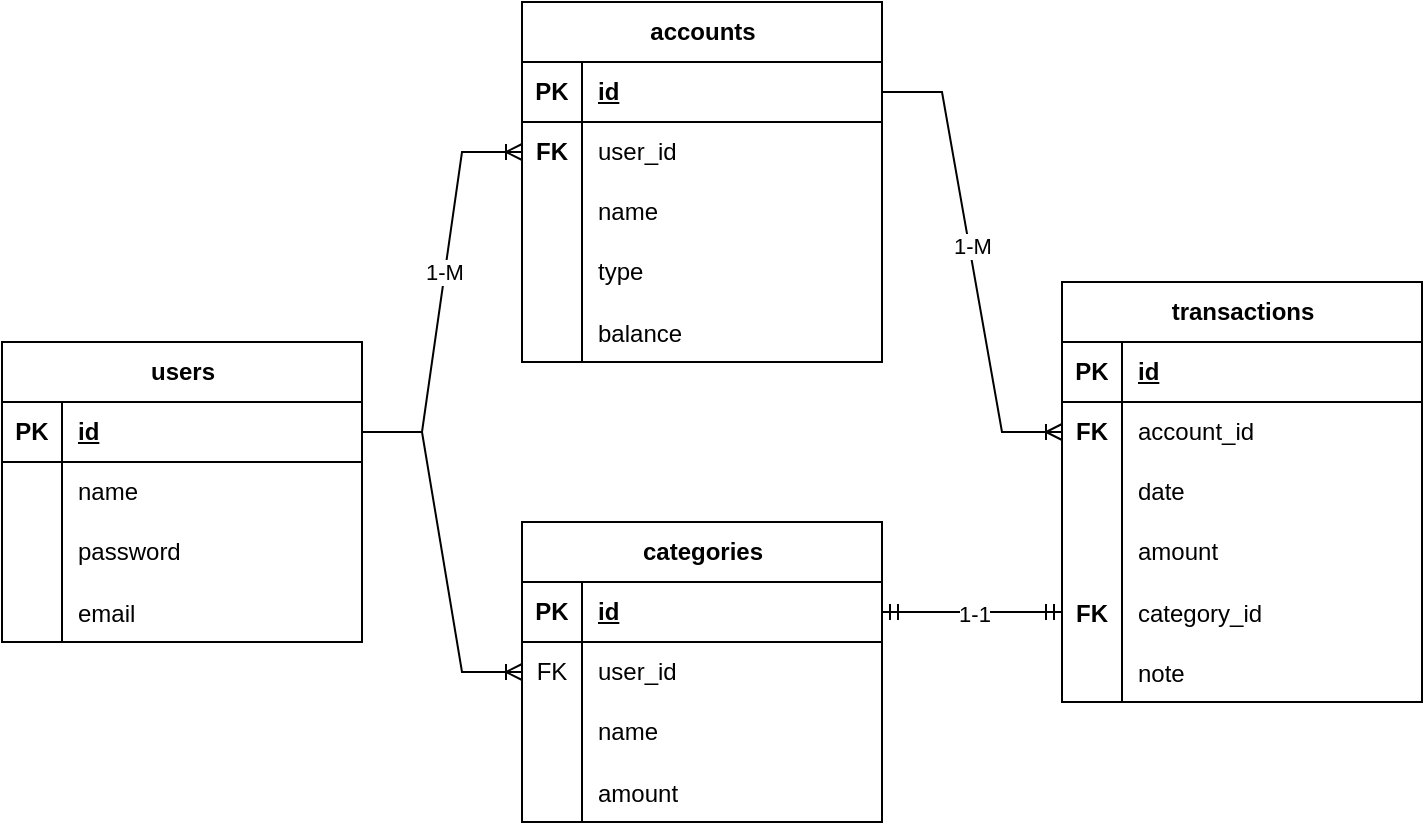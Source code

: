 <mxfile version="22.1.2" type="device">
  <diagram name="Page-1" id="hWsWCmL3BhhXuFz105gK">
    <mxGraphModel dx="794" dy="788" grid="1" gridSize="10" guides="1" tooltips="1" connect="1" arrows="1" fold="1" page="1" pageScale="1" pageWidth="850" pageHeight="1100" math="0" shadow="0">
      <root>
        <mxCell id="0" />
        <mxCell id="1" parent="0" />
        <mxCell id="BQCC66jRZ4e-J_KT047X-14" value="users" style="shape=table;startSize=30;container=1;collapsible=1;childLayout=tableLayout;fixedRows=1;rowLines=0;fontStyle=1;align=center;resizeLast=1;html=1;" parent="1" vertex="1">
          <mxGeometry x="60" y="450" width="180" height="150" as="geometry" />
        </mxCell>
        <mxCell id="BQCC66jRZ4e-J_KT047X-15" value="" style="shape=tableRow;horizontal=0;startSize=0;swimlaneHead=0;swimlaneBody=0;fillColor=none;collapsible=0;dropTarget=0;points=[[0,0.5],[1,0.5]];portConstraint=eastwest;top=0;left=0;right=0;bottom=1;" parent="BQCC66jRZ4e-J_KT047X-14" vertex="1">
          <mxGeometry y="30" width="180" height="30" as="geometry" />
        </mxCell>
        <mxCell id="BQCC66jRZ4e-J_KT047X-16" value="PK" style="shape=partialRectangle;connectable=0;fillColor=none;top=0;left=0;bottom=0;right=0;fontStyle=1;overflow=hidden;whiteSpace=wrap;html=1;" parent="BQCC66jRZ4e-J_KT047X-15" vertex="1">
          <mxGeometry width="30" height="30" as="geometry">
            <mxRectangle width="30" height="30" as="alternateBounds" />
          </mxGeometry>
        </mxCell>
        <mxCell id="BQCC66jRZ4e-J_KT047X-17" value="id" style="shape=partialRectangle;connectable=0;fillColor=none;top=0;left=0;bottom=0;right=0;align=left;spacingLeft=6;fontStyle=5;overflow=hidden;whiteSpace=wrap;html=1;" parent="BQCC66jRZ4e-J_KT047X-15" vertex="1">
          <mxGeometry x="30" width="150" height="30" as="geometry">
            <mxRectangle width="150" height="30" as="alternateBounds" />
          </mxGeometry>
        </mxCell>
        <mxCell id="BQCC66jRZ4e-J_KT047X-18" value="" style="shape=tableRow;horizontal=0;startSize=0;swimlaneHead=0;swimlaneBody=0;fillColor=none;collapsible=0;dropTarget=0;points=[[0,0.5],[1,0.5]];portConstraint=eastwest;top=0;left=0;right=0;bottom=0;" parent="BQCC66jRZ4e-J_KT047X-14" vertex="1">
          <mxGeometry y="60" width="180" height="30" as="geometry" />
        </mxCell>
        <mxCell id="BQCC66jRZ4e-J_KT047X-19" value="" style="shape=partialRectangle;connectable=0;fillColor=none;top=0;left=0;bottom=0;right=0;editable=1;overflow=hidden;whiteSpace=wrap;html=1;" parent="BQCC66jRZ4e-J_KT047X-18" vertex="1">
          <mxGeometry width="30" height="30" as="geometry">
            <mxRectangle width="30" height="30" as="alternateBounds" />
          </mxGeometry>
        </mxCell>
        <mxCell id="BQCC66jRZ4e-J_KT047X-20" value="name" style="shape=partialRectangle;connectable=0;fillColor=none;top=0;left=0;bottom=0;right=0;align=left;spacingLeft=6;overflow=hidden;whiteSpace=wrap;html=1;" parent="BQCC66jRZ4e-J_KT047X-18" vertex="1">
          <mxGeometry x="30" width="150" height="30" as="geometry">
            <mxRectangle width="150" height="30" as="alternateBounds" />
          </mxGeometry>
        </mxCell>
        <mxCell id="BQCC66jRZ4e-J_KT047X-21" value="" style="shape=tableRow;horizontal=0;startSize=0;swimlaneHead=0;swimlaneBody=0;fillColor=none;collapsible=0;dropTarget=0;points=[[0,0.5],[1,0.5]];portConstraint=eastwest;top=0;left=0;right=0;bottom=0;" parent="BQCC66jRZ4e-J_KT047X-14" vertex="1">
          <mxGeometry y="90" width="180" height="30" as="geometry" />
        </mxCell>
        <mxCell id="BQCC66jRZ4e-J_KT047X-22" value="" style="shape=partialRectangle;connectable=0;fillColor=none;top=0;left=0;bottom=0;right=0;editable=1;overflow=hidden;whiteSpace=wrap;html=1;" parent="BQCC66jRZ4e-J_KT047X-21" vertex="1">
          <mxGeometry width="30" height="30" as="geometry">
            <mxRectangle width="30" height="30" as="alternateBounds" />
          </mxGeometry>
        </mxCell>
        <mxCell id="BQCC66jRZ4e-J_KT047X-23" value="password" style="shape=partialRectangle;connectable=0;fillColor=none;top=0;left=0;bottom=0;right=0;align=left;spacingLeft=6;overflow=hidden;whiteSpace=wrap;html=1;" parent="BQCC66jRZ4e-J_KT047X-21" vertex="1">
          <mxGeometry x="30" width="150" height="30" as="geometry">
            <mxRectangle width="150" height="30" as="alternateBounds" />
          </mxGeometry>
        </mxCell>
        <mxCell id="BQCC66jRZ4e-J_KT047X-30" value="" style="shape=tableRow;horizontal=0;startSize=0;swimlaneHead=0;swimlaneBody=0;fillColor=none;collapsible=0;dropTarget=0;points=[[0,0.5],[1,0.5]];portConstraint=eastwest;top=0;left=0;right=0;bottom=0;" parent="BQCC66jRZ4e-J_KT047X-14" vertex="1">
          <mxGeometry y="120" width="180" height="30" as="geometry" />
        </mxCell>
        <mxCell id="BQCC66jRZ4e-J_KT047X-31" value="" style="shape=partialRectangle;connectable=0;fillColor=none;top=0;left=0;bottom=0;right=0;editable=1;overflow=hidden;" parent="BQCC66jRZ4e-J_KT047X-30" vertex="1">
          <mxGeometry width="30" height="30" as="geometry">
            <mxRectangle width="30" height="30" as="alternateBounds" />
          </mxGeometry>
        </mxCell>
        <mxCell id="BQCC66jRZ4e-J_KT047X-32" value="email" style="shape=partialRectangle;connectable=0;fillColor=none;top=0;left=0;bottom=0;right=0;align=left;spacingLeft=6;overflow=hidden;" parent="BQCC66jRZ4e-J_KT047X-30" vertex="1">
          <mxGeometry x="30" width="150" height="30" as="geometry">
            <mxRectangle width="150" height="30" as="alternateBounds" />
          </mxGeometry>
        </mxCell>
        <mxCell id="BQCC66jRZ4e-J_KT047X-46" value="accounts&lt;br&gt;" style="shape=table;startSize=30;container=1;collapsible=1;childLayout=tableLayout;fixedRows=1;rowLines=0;fontStyle=1;align=center;resizeLast=1;html=1;" parent="1" vertex="1">
          <mxGeometry x="320" y="280" width="180" height="180" as="geometry" />
        </mxCell>
        <mxCell id="BQCC66jRZ4e-J_KT047X-47" value="" style="shape=tableRow;horizontal=0;startSize=0;swimlaneHead=0;swimlaneBody=0;fillColor=none;collapsible=0;dropTarget=0;points=[[0,0.5],[1,0.5]];portConstraint=eastwest;top=0;left=0;right=0;bottom=1;" parent="BQCC66jRZ4e-J_KT047X-46" vertex="1">
          <mxGeometry y="30" width="180" height="30" as="geometry" />
        </mxCell>
        <mxCell id="BQCC66jRZ4e-J_KT047X-48" value="PK" style="shape=partialRectangle;connectable=0;fillColor=none;top=0;left=0;bottom=0;right=0;fontStyle=1;overflow=hidden;whiteSpace=wrap;html=1;" parent="BQCC66jRZ4e-J_KT047X-47" vertex="1">
          <mxGeometry width="30" height="30" as="geometry">
            <mxRectangle width="30" height="30" as="alternateBounds" />
          </mxGeometry>
        </mxCell>
        <mxCell id="BQCC66jRZ4e-J_KT047X-49" value="id" style="shape=partialRectangle;connectable=0;fillColor=none;top=0;left=0;bottom=0;right=0;align=left;spacingLeft=6;fontStyle=5;overflow=hidden;whiteSpace=wrap;html=1;" parent="BQCC66jRZ4e-J_KT047X-47" vertex="1">
          <mxGeometry x="30" width="150" height="30" as="geometry">
            <mxRectangle width="150" height="30" as="alternateBounds" />
          </mxGeometry>
        </mxCell>
        <mxCell id="BQCC66jRZ4e-J_KT047X-50" value="" style="shape=tableRow;horizontal=0;startSize=0;swimlaneHead=0;swimlaneBody=0;fillColor=none;collapsible=0;dropTarget=0;points=[[0,0.5],[1,0.5]];portConstraint=eastwest;top=0;left=0;right=0;bottom=0;" parent="BQCC66jRZ4e-J_KT047X-46" vertex="1">
          <mxGeometry y="60" width="180" height="30" as="geometry" />
        </mxCell>
        <mxCell id="BQCC66jRZ4e-J_KT047X-51" value="&lt;b&gt;FK&lt;/b&gt;" style="shape=partialRectangle;connectable=0;fillColor=none;top=0;left=0;bottom=0;right=0;editable=1;overflow=hidden;whiteSpace=wrap;html=1;" parent="BQCC66jRZ4e-J_KT047X-50" vertex="1">
          <mxGeometry width="30" height="30" as="geometry">
            <mxRectangle width="30" height="30" as="alternateBounds" />
          </mxGeometry>
        </mxCell>
        <mxCell id="BQCC66jRZ4e-J_KT047X-52" value="user_id" style="shape=partialRectangle;connectable=0;fillColor=none;top=0;left=0;bottom=0;right=0;align=left;spacingLeft=6;overflow=hidden;whiteSpace=wrap;html=1;" parent="BQCC66jRZ4e-J_KT047X-50" vertex="1">
          <mxGeometry x="30" width="150" height="30" as="geometry">
            <mxRectangle width="150" height="30" as="alternateBounds" />
          </mxGeometry>
        </mxCell>
        <mxCell id="BQCC66jRZ4e-J_KT047X-53" value="" style="shape=tableRow;horizontal=0;startSize=0;swimlaneHead=0;swimlaneBody=0;fillColor=none;collapsible=0;dropTarget=0;points=[[0,0.5],[1,0.5]];portConstraint=eastwest;top=0;left=0;right=0;bottom=0;" parent="BQCC66jRZ4e-J_KT047X-46" vertex="1">
          <mxGeometry y="90" width="180" height="30" as="geometry" />
        </mxCell>
        <mxCell id="BQCC66jRZ4e-J_KT047X-54" value="" style="shape=partialRectangle;connectable=0;fillColor=none;top=0;left=0;bottom=0;right=0;editable=1;overflow=hidden;whiteSpace=wrap;html=1;" parent="BQCC66jRZ4e-J_KT047X-53" vertex="1">
          <mxGeometry width="30" height="30" as="geometry">
            <mxRectangle width="30" height="30" as="alternateBounds" />
          </mxGeometry>
        </mxCell>
        <mxCell id="BQCC66jRZ4e-J_KT047X-55" value="name" style="shape=partialRectangle;connectable=0;fillColor=none;top=0;left=0;bottom=0;right=0;align=left;spacingLeft=6;overflow=hidden;whiteSpace=wrap;html=1;" parent="BQCC66jRZ4e-J_KT047X-53" vertex="1">
          <mxGeometry x="30" width="150" height="30" as="geometry">
            <mxRectangle width="150" height="30" as="alternateBounds" />
          </mxGeometry>
        </mxCell>
        <mxCell id="BQCC66jRZ4e-J_KT047X-56" value="" style="shape=tableRow;horizontal=0;startSize=0;swimlaneHead=0;swimlaneBody=0;fillColor=none;collapsible=0;dropTarget=0;points=[[0,0.5],[1,0.5]];portConstraint=eastwest;top=0;left=0;right=0;bottom=0;" parent="BQCC66jRZ4e-J_KT047X-46" vertex="1">
          <mxGeometry y="120" width="180" height="30" as="geometry" />
        </mxCell>
        <mxCell id="BQCC66jRZ4e-J_KT047X-57" value="" style="shape=partialRectangle;connectable=0;fillColor=none;top=0;left=0;bottom=0;right=0;editable=1;overflow=hidden;whiteSpace=wrap;html=1;" parent="BQCC66jRZ4e-J_KT047X-56" vertex="1">
          <mxGeometry width="30" height="30" as="geometry">
            <mxRectangle width="30" height="30" as="alternateBounds" />
          </mxGeometry>
        </mxCell>
        <mxCell id="BQCC66jRZ4e-J_KT047X-58" value="type" style="shape=partialRectangle;connectable=0;fillColor=none;top=0;left=0;bottom=0;right=0;align=left;spacingLeft=6;overflow=hidden;whiteSpace=wrap;html=1;" parent="BQCC66jRZ4e-J_KT047X-56" vertex="1">
          <mxGeometry x="30" width="150" height="30" as="geometry">
            <mxRectangle width="150" height="30" as="alternateBounds" />
          </mxGeometry>
        </mxCell>
        <mxCell id="BQCC66jRZ4e-J_KT047X-59" value="" style="shape=tableRow;horizontal=0;startSize=0;swimlaneHead=0;swimlaneBody=0;fillColor=none;collapsible=0;dropTarget=0;points=[[0,0.5],[1,0.5]];portConstraint=eastwest;top=0;left=0;right=0;bottom=0;" parent="BQCC66jRZ4e-J_KT047X-46" vertex="1">
          <mxGeometry y="150" width="180" height="30" as="geometry" />
        </mxCell>
        <mxCell id="BQCC66jRZ4e-J_KT047X-60" value="" style="shape=partialRectangle;connectable=0;fillColor=none;top=0;left=0;bottom=0;right=0;editable=1;overflow=hidden;" parent="BQCC66jRZ4e-J_KT047X-59" vertex="1">
          <mxGeometry width="30" height="30" as="geometry">
            <mxRectangle width="30" height="30" as="alternateBounds" />
          </mxGeometry>
        </mxCell>
        <mxCell id="BQCC66jRZ4e-J_KT047X-61" value="balance" style="shape=partialRectangle;connectable=0;fillColor=none;top=0;left=0;bottom=0;right=0;align=left;spacingLeft=6;overflow=hidden;" parent="BQCC66jRZ4e-J_KT047X-59" vertex="1">
          <mxGeometry x="30" width="150" height="30" as="geometry">
            <mxRectangle width="150" height="30" as="alternateBounds" />
          </mxGeometry>
        </mxCell>
        <mxCell id="BQCC66jRZ4e-J_KT047X-62" value="transactions" style="shape=table;startSize=30;container=1;collapsible=1;childLayout=tableLayout;fixedRows=1;rowLines=0;fontStyle=1;align=center;resizeLast=1;html=1;" parent="1" vertex="1">
          <mxGeometry x="590" y="420" width="180" height="210" as="geometry" />
        </mxCell>
        <mxCell id="BQCC66jRZ4e-J_KT047X-63" value="" style="shape=tableRow;horizontal=0;startSize=0;swimlaneHead=0;swimlaneBody=0;fillColor=none;collapsible=0;dropTarget=0;points=[[0,0.5],[1,0.5]];portConstraint=eastwest;top=0;left=0;right=0;bottom=1;" parent="BQCC66jRZ4e-J_KT047X-62" vertex="1">
          <mxGeometry y="30" width="180" height="30" as="geometry" />
        </mxCell>
        <mxCell id="BQCC66jRZ4e-J_KT047X-64" value="PK" style="shape=partialRectangle;connectable=0;fillColor=none;top=0;left=0;bottom=0;right=0;fontStyle=1;overflow=hidden;whiteSpace=wrap;html=1;" parent="BQCC66jRZ4e-J_KT047X-63" vertex="1">
          <mxGeometry width="30" height="30" as="geometry">
            <mxRectangle width="30" height="30" as="alternateBounds" />
          </mxGeometry>
        </mxCell>
        <mxCell id="BQCC66jRZ4e-J_KT047X-65" value="id" style="shape=partialRectangle;connectable=0;fillColor=none;top=0;left=0;bottom=0;right=0;align=left;spacingLeft=6;fontStyle=5;overflow=hidden;whiteSpace=wrap;html=1;" parent="BQCC66jRZ4e-J_KT047X-63" vertex="1">
          <mxGeometry x="30" width="150" height="30" as="geometry">
            <mxRectangle width="150" height="30" as="alternateBounds" />
          </mxGeometry>
        </mxCell>
        <mxCell id="BQCC66jRZ4e-J_KT047X-66" value="" style="shape=tableRow;horizontal=0;startSize=0;swimlaneHead=0;swimlaneBody=0;fillColor=none;collapsible=0;dropTarget=0;points=[[0,0.5],[1,0.5]];portConstraint=eastwest;top=0;left=0;right=0;bottom=0;" parent="BQCC66jRZ4e-J_KT047X-62" vertex="1">
          <mxGeometry y="60" width="180" height="30" as="geometry" />
        </mxCell>
        <mxCell id="BQCC66jRZ4e-J_KT047X-67" value="&lt;b&gt;FK&lt;/b&gt;" style="shape=partialRectangle;connectable=0;fillColor=none;top=0;left=0;bottom=0;right=0;editable=1;overflow=hidden;whiteSpace=wrap;html=1;" parent="BQCC66jRZ4e-J_KT047X-66" vertex="1">
          <mxGeometry width="30" height="30" as="geometry">
            <mxRectangle width="30" height="30" as="alternateBounds" />
          </mxGeometry>
        </mxCell>
        <mxCell id="BQCC66jRZ4e-J_KT047X-68" value="account_id" style="shape=partialRectangle;connectable=0;fillColor=none;top=0;left=0;bottom=0;right=0;align=left;spacingLeft=6;overflow=hidden;whiteSpace=wrap;html=1;" parent="BQCC66jRZ4e-J_KT047X-66" vertex="1">
          <mxGeometry x="30" width="150" height="30" as="geometry">
            <mxRectangle width="150" height="30" as="alternateBounds" />
          </mxGeometry>
        </mxCell>
        <mxCell id="BQCC66jRZ4e-J_KT047X-69" value="" style="shape=tableRow;horizontal=0;startSize=0;swimlaneHead=0;swimlaneBody=0;fillColor=none;collapsible=0;dropTarget=0;points=[[0,0.5],[1,0.5]];portConstraint=eastwest;top=0;left=0;right=0;bottom=0;" parent="BQCC66jRZ4e-J_KT047X-62" vertex="1">
          <mxGeometry y="90" width="180" height="30" as="geometry" />
        </mxCell>
        <mxCell id="BQCC66jRZ4e-J_KT047X-70" value="" style="shape=partialRectangle;connectable=0;fillColor=none;top=0;left=0;bottom=0;right=0;editable=1;overflow=hidden;whiteSpace=wrap;html=1;" parent="BQCC66jRZ4e-J_KT047X-69" vertex="1">
          <mxGeometry width="30" height="30" as="geometry">
            <mxRectangle width="30" height="30" as="alternateBounds" />
          </mxGeometry>
        </mxCell>
        <mxCell id="BQCC66jRZ4e-J_KT047X-71" value="date" style="shape=partialRectangle;connectable=0;fillColor=none;top=0;left=0;bottom=0;right=0;align=left;spacingLeft=6;overflow=hidden;whiteSpace=wrap;html=1;" parent="BQCC66jRZ4e-J_KT047X-69" vertex="1">
          <mxGeometry x="30" width="150" height="30" as="geometry">
            <mxRectangle width="150" height="30" as="alternateBounds" />
          </mxGeometry>
        </mxCell>
        <mxCell id="BQCC66jRZ4e-J_KT047X-72" value="" style="shape=tableRow;horizontal=0;startSize=0;swimlaneHead=0;swimlaneBody=0;fillColor=none;collapsible=0;dropTarget=0;points=[[0,0.5],[1,0.5]];portConstraint=eastwest;top=0;left=0;right=0;bottom=0;" parent="BQCC66jRZ4e-J_KT047X-62" vertex="1">
          <mxGeometry y="120" width="180" height="30" as="geometry" />
        </mxCell>
        <mxCell id="BQCC66jRZ4e-J_KT047X-73" value="" style="shape=partialRectangle;connectable=0;fillColor=none;top=0;left=0;bottom=0;right=0;editable=1;overflow=hidden;whiteSpace=wrap;html=1;" parent="BQCC66jRZ4e-J_KT047X-72" vertex="1">
          <mxGeometry width="30" height="30" as="geometry">
            <mxRectangle width="30" height="30" as="alternateBounds" />
          </mxGeometry>
        </mxCell>
        <mxCell id="BQCC66jRZ4e-J_KT047X-74" value="amount" style="shape=partialRectangle;connectable=0;fillColor=none;top=0;left=0;bottom=0;right=0;align=left;spacingLeft=6;overflow=hidden;whiteSpace=wrap;html=1;" parent="BQCC66jRZ4e-J_KT047X-72" vertex="1">
          <mxGeometry x="30" width="150" height="30" as="geometry">
            <mxRectangle width="150" height="30" as="alternateBounds" />
          </mxGeometry>
        </mxCell>
        <mxCell id="BQCC66jRZ4e-J_KT047X-75" value="" style="shape=tableRow;horizontal=0;startSize=0;swimlaneHead=0;swimlaneBody=0;fillColor=none;collapsible=0;dropTarget=0;points=[[0,0.5],[1,0.5]];portConstraint=eastwest;top=0;left=0;right=0;bottom=0;" parent="BQCC66jRZ4e-J_KT047X-62" vertex="1">
          <mxGeometry y="150" width="180" height="30" as="geometry" />
        </mxCell>
        <mxCell id="BQCC66jRZ4e-J_KT047X-76" value="FK" style="shape=partialRectangle;connectable=0;fillColor=none;top=0;left=0;bottom=0;right=0;editable=1;overflow=hidden;fontStyle=1" parent="BQCC66jRZ4e-J_KT047X-75" vertex="1">
          <mxGeometry width="30" height="30" as="geometry">
            <mxRectangle width="30" height="30" as="alternateBounds" />
          </mxGeometry>
        </mxCell>
        <mxCell id="BQCC66jRZ4e-J_KT047X-77" value="category_id" style="shape=partialRectangle;connectable=0;fillColor=none;top=0;left=0;bottom=0;right=0;align=left;spacingLeft=6;overflow=hidden;" parent="BQCC66jRZ4e-J_KT047X-75" vertex="1">
          <mxGeometry x="30" width="150" height="30" as="geometry">
            <mxRectangle width="150" height="30" as="alternateBounds" />
          </mxGeometry>
        </mxCell>
        <mxCell id="BQCC66jRZ4e-J_KT047X-78" value="" style="shape=tableRow;horizontal=0;startSize=0;swimlaneHead=0;swimlaneBody=0;fillColor=none;collapsible=0;dropTarget=0;points=[[0,0.5],[1,0.5]];portConstraint=eastwest;top=0;left=0;right=0;bottom=0;" parent="BQCC66jRZ4e-J_KT047X-62" vertex="1">
          <mxGeometry y="180" width="180" height="30" as="geometry" />
        </mxCell>
        <mxCell id="BQCC66jRZ4e-J_KT047X-79" value="" style="shape=partialRectangle;connectable=0;fillColor=none;top=0;left=0;bottom=0;right=0;editable=1;overflow=hidden;" parent="BQCC66jRZ4e-J_KT047X-78" vertex="1">
          <mxGeometry width="30" height="30" as="geometry">
            <mxRectangle width="30" height="30" as="alternateBounds" />
          </mxGeometry>
        </mxCell>
        <mxCell id="BQCC66jRZ4e-J_KT047X-80" value="note" style="shape=partialRectangle;connectable=0;fillColor=none;top=0;left=0;bottom=0;right=0;align=left;spacingLeft=6;overflow=hidden;" parent="BQCC66jRZ4e-J_KT047X-78" vertex="1">
          <mxGeometry x="30" width="150" height="30" as="geometry">
            <mxRectangle width="150" height="30" as="alternateBounds" />
          </mxGeometry>
        </mxCell>
        <mxCell id="BQCC66jRZ4e-J_KT047X-81" value="categories" style="shape=table;startSize=30;container=1;collapsible=1;childLayout=tableLayout;fixedRows=1;rowLines=0;fontStyle=1;align=center;resizeLast=1;html=1;" parent="1" vertex="1">
          <mxGeometry x="320" y="540" width="180" height="150" as="geometry" />
        </mxCell>
        <mxCell id="BQCC66jRZ4e-J_KT047X-82" value="" style="shape=tableRow;horizontal=0;startSize=0;swimlaneHead=0;swimlaneBody=0;fillColor=none;collapsible=0;dropTarget=0;points=[[0,0.5],[1,0.5]];portConstraint=eastwest;top=0;left=0;right=0;bottom=1;" parent="BQCC66jRZ4e-J_KT047X-81" vertex="1">
          <mxGeometry y="30" width="180" height="30" as="geometry" />
        </mxCell>
        <mxCell id="BQCC66jRZ4e-J_KT047X-83" value="PK" style="shape=partialRectangle;connectable=0;fillColor=none;top=0;left=0;bottom=0;right=0;fontStyle=1;overflow=hidden;whiteSpace=wrap;html=1;" parent="BQCC66jRZ4e-J_KT047X-82" vertex="1">
          <mxGeometry width="30" height="30" as="geometry">
            <mxRectangle width="30" height="30" as="alternateBounds" />
          </mxGeometry>
        </mxCell>
        <mxCell id="BQCC66jRZ4e-J_KT047X-84" value="id" style="shape=partialRectangle;connectable=0;fillColor=none;top=0;left=0;bottom=0;right=0;align=left;spacingLeft=6;fontStyle=5;overflow=hidden;whiteSpace=wrap;html=1;" parent="BQCC66jRZ4e-J_KT047X-82" vertex="1">
          <mxGeometry x="30" width="150" height="30" as="geometry">
            <mxRectangle width="150" height="30" as="alternateBounds" />
          </mxGeometry>
        </mxCell>
        <mxCell id="WFyRskJn8tTpjHLaTDoK-12" value="" style="shape=tableRow;horizontal=0;startSize=0;swimlaneHead=0;swimlaneBody=0;fillColor=none;collapsible=0;dropTarget=0;points=[[0,0.5],[1,0.5]];portConstraint=eastwest;top=0;left=0;right=0;bottom=0;" parent="BQCC66jRZ4e-J_KT047X-81" vertex="1">
          <mxGeometry y="60" width="180" height="30" as="geometry" />
        </mxCell>
        <mxCell id="WFyRskJn8tTpjHLaTDoK-13" value="FK" style="shape=partialRectangle;connectable=0;fillColor=none;top=0;left=0;bottom=0;right=0;fontStyle=0;overflow=hidden;whiteSpace=wrap;html=1;" parent="WFyRskJn8tTpjHLaTDoK-12" vertex="1">
          <mxGeometry width="30" height="30" as="geometry">
            <mxRectangle width="30" height="30" as="alternateBounds" />
          </mxGeometry>
        </mxCell>
        <mxCell id="WFyRskJn8tTpjHLaTDoK-14" value="user_id" style="shape=partialRectangle;connectable=0;fillColor=none;top=0;left=0;bottom=0;right=0;align=left;spacingLeft=6;fontStyle=0;overflow=hidden;whiteSpace=wrap;html=1;" parent="WFyRskJn8tTpjHLaTDoK-12" vertex="1">
          <mxGeometry x="30" width="150" height="30" as="geometry">
            <mxRectangle width="150" height="30" as="alternateBounds" />
          </mxGeometry>
        </mxCell>
        <mxCell id="BQCC66jRZ4e-J_KT047X-85" value="" style="shape=tableRow;horizontal=0;startSize=0;swimlaneHead=0;swimlaneBody=0;fillColor=none;collapsible=0;dropTarget=0;points=[[0,0.5],[1,0.5]];portConstraint=eastwest;top=0;left=0;right=0;bottom=0;" parent="BQCC66jRZ4e-J_KT047X-81" vertex="1">
          <mxGeometry y="90" width="180" height="30" as="geometry" />
        </mxCell>
        <mxCell id="BQCC66jRZ4e-J_KT047X-86" value="" style="shape=partialRectangle;connectable=0;fillColor=none;top=0;left=0;bottom=0;right=0;editable=1;overflow=hidden;whiteSpace=wrap;html=1;" parent="BQCC66jRZ4e-J_KT047X-85" vertex="1">
          <mxGeometry width="30" height="30" as="geometry">
            <mxRectangle width="30" height="30" as="alternateBounds" />
          </mxGeometry>
        </mxCell>
        <mxCell id="BQCC66jRZ4e-J_KT047X-87" value="name" style="shape=partialRectangle;connectable=0;fillColor=none;top=0;left=0;bottom=0;right=0;align=left;spacingLeft=6;overflow=hidden;whiteSpace=wrap;html=1;" parent="BQCC66jRZ4e-J_KT047X-85" vertex="1">
          <mxGeometry x="30" width="150" height="30" as="geometry">
            <mxRectangle width="150" height="30" as="alternateBounds" />
          </mxGeometry>
        </mxCell>
        <mxCell id="WFyRskJn8tTpjHLaTDoK-2" value="" style="shape=tableRow;horizontal=0;startSize=0;swimlaneHead=0;swimlaneBody=0;fillColor=none;collapsible=0;dropTarget=0;points=[[0,0.5],[1,0.5]];portConstraint=eastwest;top=0;left=0;right=0;bottom=0;" parent="BQCC66jRZ4e-J_KT047X-81" vertex="1">
          <mxGeometry y="120" width="180" height="30" as="geometry" />
        </mxCell>
        <mxCell id="WFyRskJn8tTpjHLaTDoK-3" value="" style="shape=partialRectangle;connectable=0;fillColor=none;top=0;left=0;bottom=0;right=0;editable=1;overflow=hidden;" parent="WFyRskJn8tTpjHLaTDoK-2" vertex="1">
          <mxGeometry width="30" height="30" as="geometry">
            <mxRectangle width="30" height="30" as="alternateBounds" />
          </mxGeometry>
        </mxCell>
        <mxCell id="WFyRskJn8tTpjHLaTDoK-4" value="amount" style="shape=partialRectangle;connectable=0;fillColor=none;top=0;left=0;bottom=0;right=0;align=left;spacingLeft=6;overflow=hidden;" parent="WFyRskJn8tTpjHLaTDoK-2" vertex="1">
          <mxGeometry x="30" width="150" height="30" as="geometry">
            <mxRectangle width="150" height="30" as="alternateBounds" />
          </mxGeometry>
        </mxCell>
        <mxCell id="BQCC66jRZ4e-J_KT047X-130" value="" style="edgeStyle=entityRelationEdgeStyle;fontSize=12;html=1;endArrow=ERoneToMany;rounded=0;entryX=0;entryY=0.5;entryDx=0;entryDy=0;" parent="1" source="BQCC66jRZ4e-J_KT047X-47" target="BQCC66jRZ4e-J_KT047X-66" edge="1">
          <mxGeometry width="100" height="100" relative="1" as="geometry">
            <mxPoint x="520" y="270" as="sourcePoint" />
            <mxPoint x="-140" y="360" as="targetPoint" />
            <Array as="points">
              <mxPoint x="520" y="290" />
            </Array>
          </mxGeometry>
        </mxCell>
        <mxCell id="BQCC66jRZ4e-J_KT047X-149" value="1-M" style="edgeLabel;html=1;align=center;verticalAlign=middle;resizable=0;points=[];" parent="BQCC66jRZ4e-J_KT047X-130" vertex="1" connectable="0">
          <mxGeometry x="-0.071" y="1" relative="1" as="geometry">
            <mxPoint as="offset" />
          </mxGeometry>
        </mxCell>
        <mxCell id="BQCC66jRZ4e-J_KT047X-131" value="" style="edgeStyle=entityRelationEdgeStyle;fontSize=12;html=1;endArrow=ERmandOne;startArrow=ERmandOne;rounded=0;exitX=1;exitY=0.5;exitDx=0;exitDy=0;entryX=0;entryY=0.5;entryDx=0;entryDy=0;" parent="1" source="BQCC66jRZ4e-J_KT047X-82" target="BQCC66jRZ4e-J_KT047X-75" edge="1">
          <mxGeometry width="100" height="100" relative="1" as="geometry">
            <mxPoint x="-240" y="460" as="sourcePoint" />
            <mxPoint x="-140" y="360" as="targetPoint" />
          </mxGeometry>
        </mxCell>
        <mxCell id="BQCC66jRZ4e-J_KT047X-150" value="1-1" style="edgeLabel;html=1;align=center;verticalAlign=middle;resizable=0;points=[];" parent="BQCC66jRZ4e-J_KT047X-131" vertex="1" connectable="0">
          <mxGeometry x="0.025" y="-1" relative="1" as="geometry">
            <mxPoint as="offset" />
          </mxGeometry>
        </mxCell>
        <mxCell id="BQCC66jRZ4e-J_KT047X-143" value="" style="edgeStyle=entityRelationEdgeStyle;fontSize=12;html=1;endArrow=ERoneToMany;rounded=0;" parent="1" source="BQCC66jRZ4e-J_KT047X-15" target="BQCC66jRZ4e-J_KT047X-50" edge="1">
          <mxGeometry width="100" height="100" relative="1" as="geometry">
            <mxPoint x="190" y="500" as="sourcePoint" />
            <mxPoint x="520" y="470" as="targetPoint" />
          </mxGeometry>
        </mxCell>
        <mxCell id="BQCC66jRZ4e-J_KT047X-148" value="1-M" style="edgeLabel;html=1;align=center;verticalAlign=middle;resizable=0;points=[];" parent="BQCC66jRZ4e-J_KT047X-143" vertex="1" connectable="0">
          <mxGeometry x="0.028" relative="1" as="geometry">
            <mxPoint y="-7" as="offset" />
          </mxGeometry>
        </mxCell>
        <mxCell id="WFyRskJn8tTpjHLaTDoK-15" value="" style="edgeStyle=entityRelationEdgeStyle;fontSize=12;html=1;endArrow=ERoneToMany;rounded=0;exitX=1;exitY=0.5;exitDx=0;exitDy=0;" parent="1" source="BQCC66jRZ4e-J_KT047X-15" target="WFyRskJn8tTpjHLaTDoK-12" edge="1">
          <mxGeometry width="100" height="100" relative="1" as="geometry">
            <mxPoint x="440" y="570" as="sourcePoint" />
            <mxPoint x="540" y="470" as="targetPoint" />
          </mxGeometry>
        </mxCell>
      </root>
    </mxGraphModel>
  </diagram>
</mxfile>
